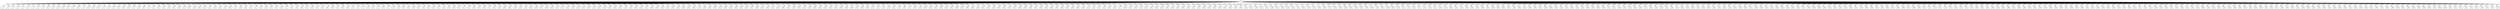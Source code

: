 digraph graphname {
0;
1;
2;
3;
4;
5;
6;
7;
8;
9;
10;
11;
12;
13;
14;
15;
16;
17;
18;
19;
20;
21;
22;
23;
24;
25;
26;
27;
28;
29;
30;
31;
32;
33;
34;
35;
36;
37;
38;
39;
40;
41;
42;
43;
44;
45;
46;
47;
48;
49;
50;
51;
52;
53;
54;
55;
56;
57;
58;
59;
60;
61;
62;
63;
64;
65;
66;
67;
68;
69;
70;
71;
72;
73;
74;
75;
76;
77;
78;
79;
80;
81;
82;
83;
84;
85;
86;
87;
88;
89;
90;
91;
92;
93;
94;
95;
96;
97;
98;
99;
100;
101;
102;
103;
104;
105;
106;
107;
108;
109;
110;
111;
112;
113;
114;
115;
116;
117;
118;
119;
120;
121;
122;
123;
124;
125;
126;
127;
128;
129;
130;
131;
132;
133;
134;
135;
136;
137;
138;
139;
140;
141;
142;
143;
144;
145;
146;
147;
148;
149;
150;
151;
152;
153;
154;
155;
156;
157;
158;
159;
160;
161;
162;
163;
164;
165;
166;
167;
168;
169;
170;
171;
172;
173;
174;
175;
176;
177;
178;
179;
180;
181;
182;
183;
184;
185;
186;
187;
188;
189;
190;
191;
192;
193;
194;
195;
196;
197;
198;
199;
200;
201;
202;
203;
204;
205;
206;
207;
208;
209;
210;
211;
212;
213;
214;
215;
216;
217;
218;
219;
220;
221;
222;
223;
224;
225;
226;
227;
228;
229;
230;
231;
232;
233;
234;
235;
236;
237;
238;
239;
240;
241;
242;
243;
244;
245;
246;
247;
248;
249;
250;
251;
252;
253;
254;
255;
256;
257;
258;
259;
260;
261;
262;
263;
264;
265;
266;
267;
268;
269;
270;
271;
272;
273;
274;
275;
276;
277;
278;
279;
280;
281;
282;
283;
284;
285;
286;
287;
288;
289;
290;
291;
292;
293;
294;
295;
296;
297;
298;
299;
300;
301;
302;
303;
304;
305;
306;
307;
308;
309;
310;
311;
312;
313;
314;
315;
316;
317;
318;
319;
320;
321;
322;
323;
324;
325;
326;
327;
328;
329;
330;
331;
332;
333;
334;
335;
336;
337;
338;
339;
340;
341;
342;
343;
344;
345;
346;
347;
348;
349;
350;
351;
352;
353;
354;
355;
356;
357;
358;
359;
360;
361;
362;
363;
364;
365;
366;
367;
368;
369;
370;
371;
372;
373;
374;
375;
376;
377;
378;
379;
380;
381;
382;
383;
384;
385;
386;
387;
388;
389;
390;
391;
392;
393;
394;
395;
396;
397;
398;
399;
400;
401;
402;
403;
404;
405;
406;
407;
408;
409;
410;
411;
412;
413;
414;
415;
416;
417;
418;
419;
420;
421;
422;
423;
424;
425;
426;
427;
428;
429;
430;
431;
432;
433;
434;
435;
436;
437;
438;
439;
440;
441;
442;
443;
444;
445;
446;
447;
448;
449;
450;
451;
452;
453;
454;
455;
456;
457;
458;
459;
460;
461;
462;
463;
464;
465;
466;
467;
468;
469;
470;
471;
472;
473;
474;
475;
476;
477;
478;
479;
0 -> 1  [weight="212.0", label="212.0"];
0 -> 2  [weight="217.0", label="217.0"];
0 -> 3  [weight="220.0", label="220.0"];
0 -> 4  [weight="221.0", label="221.0"];
0 -> 5  [weight="214.0", label="214.0"];
0 -> 6  [weight="212.0", label="212.0"];
0 -> 7  [weight="219.0", label="219.0"];
0 -> 8  [weight="219.0", label="219.0"];
0 -> 9  [weight="220.0", label="220.0"];
0 -> 10  [weight="209.0", label="209.0"];
0 -> 11  [weight="214.0", label="214.0"];
0 -> 12  [weight="213.0", label="213.0"];
0 -> 13  [weight="218.0", label="218.0"];
0 -> 14  [weight="221.0", label="221.0"];
0 -> 15  [weight="702.0", label="702.0"];
0 -> 16  [weight="706.0", label="706.0"];
0 -> 17  [weight="725.0", label="725.0"];
0 -> 18  [weight="714.0", label="714.0"];
0 -> 19  [weight="715.0", label="715.0"];
0 -> 20  [weight="715.0", label="715.0"];
0 -> 21  [weight="712.0", label="712.0"];
0 -> 22  [weight="753.0", label="753.0"];
0 -> 23  [weight="714.0", label="714.0"];
0 -> 24  [weight="709.0", label="709.0"];
0 -> 25  [weight="698.0", label="698.0"];
0 -> 26  [weight="746.0", label="746.0"];
0 -> 27  [weight="700.0", label="700.0"];
0 -> 28  [weight="710.0", label="710.0"];
0 -> 29  [weight="713.0", label="713.0"];
0 -> 30  [weight="1317.0", label="1317.0"];
0 -> 31  [weight="1318.0", label="1318.0"];
0 -> 32  [weight="1324.0", label="1324.0"];
0 -> 33  [weight="1329.0", label="1329.0"];
0 -> 34  [weight="1327.0", label="1327.0"];
0 -> 35  [weight="1316.0", label="1316.0"];
0 -> 36  [weight="1322.0", label="1322.0"];
0 -> 37  [weight="1321.0", label="1321.0"];
0 -> 38  [weight="1327.0", label="1327.0"];
0 -> 39  [weight="1322.0", label="1322.0"];
0 -> 40  [weight="1311.0", label="1311.0"];
0 -> 41  [weight="1318.0", label="1318.0"];
0 -> 42  [weight="1317.0", label="1317.0"];
0 -> 43  [weight="1320.0", label="1320.0"];
0 -> 44  [weight="1322.0", label="1322.0"];
0 -> 45  [weight="1307.0", label="1307.0"];
0 -> 46  [weight="1306.0", label="1306.0"];
0 -> 47  [weight="1308.0", label="1308.0"];
0 -> 48  [weight="1308.0", label="1308.0"];
0 -> 49  [weight="1311.0", label="1311.0"];
0 -> 50  [weight="1303.0", label="1303.0"];
0 -> 51  [weight="1310.0", label="1310.0"];
0 -> 52  [weight="1318.0", label="1318.0"];
0 -> 53  [weight="1318.0", label="1318.0"];
0 -> 54  [weight="1314.0", label="1314.0"];
0 -> 55  [weight="1297.0", label="1297.0"];
0 -> 56  [weight="1303.0", label="1303.0"];
0 -> 57  [weight="1307.0", label="1307.0"];
0 -> 58  [weight="1306.0", label="1306.0"];
0 -> 59  [weight="1319.0", label="1319.0"];
0 -> 60  [weight="1306.0", label="1306.0"];
0 -> 61  [weight="1310.0", label="1310.0"];
0 -> 62  [weight="1313.0", label="1313.0"];
0 -> 63  [weight="1312.0", label="1312.0"];
0 -> 64  [weight="1311.0", label="1311.0"];
0 -> 65  [weight="1308.0", label="1308.0"];
0 -> 66  [weight="1309.0", label="1309.0"];
0 -> 67  [weight="1309.0", label="1309.0"];
0 -> 68  [weight="1316.0", label="1316.0"];
0 -> 69  [weight="1312.0", label="1312.0"];
0 -> 70  [weight="1303.0", label="1303.0"];
0 -> 71  [weight="1307.0", label="1307.0"];
0 -> 72  [weight="1308.0", label="1308.0"];
0 -> 73  [weight="1313.0", label="1313.0"];
0 -> 74  [weight="1309.0", label="1309.0"];
0 -> 75  [weight="1294.0", label="1294.0"];
0 -> 76  [weight="1299.0", label="1299.0"];
0 -> 77  [weight="1305.0", label="1305.0"];
0 -> 78  [weight="1309.0", label="1309.0"];
0 -> 79  [weight="1303.0", label="1303.0"];
0 -> 80  [weight="1292.0", label="1292.0"];
0 -> 81  [weight="1296.0", label="1296.0"];
0 -> 82  [weight="1296.0", label="1296.0"];
0 -> 83  [weight="1302.0", label="1302.0"];
0 -> 84  [weight="1311.0", label="1311.0"];
0 -> 85  [weight="1289.0", label="1289.0"];
0 -> 86  [weight="1294.0", label="1294.0"];
0 -> 87  [weight="1296.0", label="1296.0"];
0 -> 88  [weight="1292.0", label="1292.0"];
0 -> 89  [weight="1299.0", label="1299.0"];
0 -> 90  [weight="1316.0", label="1316.0"];
0 -> 91  [weight="1317.0", label="1317.0"];
0 -> 92  [weight="1321.0", label="1321.0"];
0 -> 93  [weight="1322.0", label="1322.0"];
0 -> 94  [weight="1326.0", label="1326.0"];
0 -> 95  [weight="1315.0", label="1315.0"];
0 -> 96  [weight="1316.0", label="1316.0"];
0 -> 97  [weight="1321.0", label="1321.0"];
0 -> 98  [weight="1326.0", label="1326.0"];
0 -> 99  [weight="1324.0", label="1324.0"];
0 -> 100  [weight="1318.0", label="1318.0"];
0 -> 101  [weight="1313.0", label="1313.0"];
0 -> 102  [weight="1316.0", label="1316.0"];
0 -> 103  [weight="1317.0", label="1317.0"];
0 -> 104  [weight="1320.0", label="1320.0"];
0 -> 105  [weight="1301.0", label="1301.0"];
0 -> 106  [weight="1305.0", label="1305.0"];
0 -> 107  [weight="1305.0", label="1305.0"];
0 -> 108  [weight="1307.0", label="1307.0"];
0 -> 109  [weight="1309.0", label="1309.0"];
0 -> 110  [weight="1300.0", label="1300.0"];
0 -> 111  [weight="1303.0", label="1303.0"];
0 -> 112  [weight="1306.0", label="1306.0"];
0 -> 113  [weight="1312.0", label="1312.0"];
0 -> 114  [weight="1308.0", label="1308.0"];
0 -> 115  [weight="1296.0", label="1296.0"];
0 -> 116  [weight="1295.0", label="1295.0"];
0 -> 117  [weight="1305.0", label="1305.0"];
0 -> 118  [weight="1302.0", label="1302.0"];
0 -> 119  [weight="1302.0", label="1302.0"];
0 -> 120  [weight="1307.0", label="1307.0"];
0 -> 121  [weight="1312.0", label="1312.0"];
0 -> 122  [weight="1309.0", label="1309.0"];
0 -> 123  [weight="1312.0", label="1312.0"];
0 -> 124  [weight="1319.0", label="1319.0"];
0 -> 125  [weight="1307.0", label="1307.0"];
0 -> 126  [weight="1311.0", label="1311.0"];
0 -> 127  [weight="1314.0", label="1314.0"];
0 -> 128  [weight="1316.0", label="1316.0"];
0 -> 129  [weight="1315.0", label="1315.0"];
0 -> 130  [weight="1303.0", label="1303.0"];
0 -> 131  [weight="1300.0", label="1300.0"];
0 -> 132  [weight="1307.0", label="1307.0"];
0 -> 133  [weight="1310.0", label="1310.0"];
0 -> 134  [weight="1308.0", label="1308.0"];
0 -> 135  [weight="1296.0", label="1296.0"];
0 -> 136  [weight="1294.0", label="1294.0"];
0 -> 137  [weight="1297.0", label="1297.0"];
0 -> 138  [weight="1296.0", label="1296.0"];
0 -> 139  [weight="1300.0", label="1300.0"];
0 -> 140  [weight="1289.0", label="1289.0"];
0 -> 141  [weight="1289.0", label="1289.0"];
0 -> 142  [weight="1293.0", label="1293.0"];
0 -> 143  [weight="1299.0", label="1299.0"];
0 -> 144  [weight="1301.0", label="1301.0"];
0 -> 145  [weight="1286.0", label="1286.0"];
0 -> 146  [weight="1290.0", label="1290.0"];
0 -> 147  [weight="1288.0", label="1288.0"];
0 -> 148  [weight="1296.0", label="1296.0"];
0 -> 149  [weight="1292.0", label="1292.0"];
0 -> 150  [weight="1320.0", label="1320.0"];
0 -> 151  [weight="1317.0", label="1317.0"];
0 -> 152  [weight="1327.0", label="1327.0"];
0 -> 153  [weight="1320.0", label="1320.0"];
0 -> 154  [weight="1325.0", label="1325.0"];
0 -> 155  [weight="1314.0", label="1314.0"];
0 -> 156  [weight="1318.0", label="1318.0"];
0 -> 157  [weight="1318.0", label="1318.0"];
0 -> 158  [weight="1326.0", label="1326.0"];
0 -> 159  [weight="1332.0", label="1332.0"];
0 -> 160  [weight="1314.0", label="1314.0"];
0 -> 161  [weight="1313.0", label="1313.0"];
0 -> 162  [weight="1318.0", label="1318.0"];
0 -> 163  [weight="1319.0", label="1319.0"];
0 -> 164  [weight="1323.0", label="1323.0"];
0 -> 165  [weight="1301.0", label="1301.0"];
0 -> 166  [weight="1304.0", label="1304.0"];
0 -> 167  [weight="1307.0", label="1307.0"];
0 -> 168  [weight="1304.0", label="1304.0"];
0 -> 169  [weight="1309.0", label="1309.0"];
0 -> 170  [weight="1302.0", label="1302.0"];
0 -> 171  [weight="1306.0", label="1306.0"];
0 -> 172  [weight="1307.0", label="1307.0"];
0 -> 173  [weight="1302.0", label="1302.0"];
0 -> 174  [weight="1313.0", label="1313.0"];
0 -> 175  [weight="1299.0", label="1299.0"];
0 -> 176  [weight="1302.0", label="1302.0"];
0 -> 177  [weight="1301.0", label="1301.0"];
0 -> 178  [weight="1307.0", label="1307.0"];
0 -> 179  [weight="1307.0", label="1307.0"];
0 -> 180  [weight="1310.0", label="1310.0"];
0 -> 181  [weight="1310.0", label="1310.0"];
0 -> 182  [weight="1314.0", label="1314.0"];
0 -> 183  [weight="1319.0", label="1319.0"];
0 -> 184  [weight="1328.0", label="1328.0"];
0 -> 185  [weight="1305.0", label="1305.0"];
0 -> 186  [weight="1306.0", label="1306.0"];
0 -> 187  [weight="1309.0", label="1309.0"];
0 -> 188  [weight="1315.0", label="1315.0"];
0 -> 189  [weight="1315.0", label="1315.0"];
0 -> 190  [weight="1302.0", label="1302.0"];
0 -> 191  [weight="1306.0", label="1306.0"];
0 -> 192  [weight="1306.0", label="1306.0"];
0 -> 193  [weight="1312.0", label="1312.0"];
0 -> 194  [weight="1308.0", label="1308.0"];
0 -> 195  [weight="1295.0", label="1295.0"];
0 -> 196  [weight="1293.0", label="1293.0"];
0 -> 197  [weight="1298.0", label="1298.0"];
0 -> 198  [weight="1296.0", label="1296.0"];
0 -> 199  [weight="1303.0", label="1303.0"];
0 -> 200  [weight="1291.0", label="1291.0"];
0 -> 201  [weight="1292.0", label="1292.0"];
0 -> 202  [weight="1295.0", label="1295.0"];
0 -> 203  [weight="1307.0", label="1307.0"];
0 -> 204  [weight="1298.0", label="1298.0"];
0 -> 205  [weight="1286.0", label="1286.0"];
0 -> 206  [weight="1291.0", label="1291.0"];
0 -> 207  [weight="1294.0", label="1294.0"];
0 -> 208  [weight="1294.0", label="1294.0"];
0 -> 209  [weight="1298.0", label="1298.0"];
0 -> 210  [weight="1320.0", label="1320.0"];
0 -> 211  [weight="1324.0", label="1324.0"];
0 -> 212  [weight="1322.0", label="1322.0"];
0 -> 213  [weight="1319.0", label="1319.0"];
0 -> 214  [weight="1323.0", label="1323.0"];
0 -> 215  [weight="1317.0", label="1317.0"];
0 -> 216  [weight="1317.0", label="1317.0"];
0 -> 217  [weight="1328.0", label="1328.0"];
0 -> 218  [weight="1322.0", label="1322.0"];
0 -> 219  [weight="1343.0", label="1343.0"];
0 -> 220  [weight="1308.0", label="1308.0"];
0 -> 221  [weight="1314.0", label="1314.0"];
0 -> 222  [weight="1316.0", label="1316.0"];
0 -> 223  [weight="1319.0", label="1319.0"];
0 -> 224  [weight="1322.0", label="1322.0"];
0 -> 225  [weight="1309.0", label="1309.0"];
0 -> 226  [weight="1307.0", label="1307.0"];
0 -> 227  [weight="1304.0", label="1304.0"];
0 -> 228  [weight="1308.0", label="1308.0"];
0 -> 229  [weight="1311.0", label="1311.0"];
0 -> 230  [weight="1301.0", label="1301.0"];
0 -> 231  [weight="1303.0", label="1303.0"];
0 -> 232  [weight="1302.0", label="1302.0"];
0 -> 233  [weight="1312.0", label="1312.0"];
0 -> 234  [weight="1308.0", label="1308.0"];
0 -> 235  [weight="1295.0", label="1295.0"];
0 -> 236  [weight="1301.0", label="1301.0"];
0 -> 237  [weight="1300.0", label="1300.0"];
0 -> 238  [weight="1303.0", label="1303.0"];
0 -> 239  [weight="1309.0", label="1309.0"];
0 -> 240  [weight="115.0", label="115.0"];
0 -> 241  [weight="215.0", label="215.0"];
0 -> 242  [weight="215.0", label="215.0"];
0 -> 243  [weight="224.0", label="224.0"];
0 -> 244  [weight="221.0", label="221.0"];
0 -> 245  [weight="209.0", label="209.0"];
0 -> 246  [weight="217.0", label="217.0"];
0 -> 247  [weight="220.0", label="220.0"];
0 -> 248  [weight="214.0", label="214.0"];
0 -> 249  [weight="215.0", label="215.0"];
0 -> 250  [weight="216.0", label="216.0"];
0 -> 251  [weight="211.0", label="211.0"];
0 -> 252  [weight="211.0", label="211.0"];
0 -> 253  [weight="213.0", label="213.0"];
0 -> 254  [weight="212.0", label="212.0"];
0 -> 255  [weight="707.0", label="707.0"];
0 -> 256  [weight="702.0", label="702.0"];
0 -> 257  [weight="723.0", label="723.0"];
0 -> 258  [weight="721.0", label="721.0"];
0 -> 259  [weight="728.0", label="728.0"];
0 -> 260  [weight="708.0", label="708.0"];
0 -> 261  [weight="758.0", label="758.0"];
0 -> 262  [weight="713.0", label="713.0"];
0 -> 263  [weight="705.0", label="705.0"];
0 -> 264  [weight="709.0", label="709.0"];
0 -> 265  [weight="722.0", label="722.0"];
0 -> 266  [weight="699.0", label="699.0"];
0 -> 267  [weight="702.0", label="702.0"];
0 -> 268  [weight="701.0", label="701.0"];
0 -> 269  [weight="709.0", label="709.0"];
0 -> 270  [weight="1316.0", label="1316.0"];
0 -> 271  [weight="1318.0", label="1318.0"];
0 -> 272  [weight="1321.0", label="1321.0"];
0 -> 273  [weight="1324.0", label="1324.0"];
0 -> 274  [weight="1327.0", label="1327.0"];
0 -> 275  [weight="1319.0", label="1319.0"];
0 -> 276  [weight="1320.0", label="1320.0"];
0 -> 277  [weight="1321.0", label="1321.0"];
0 -> 278  [weight="1323.0", label="1323.0"];
0 -> 279  [weight="1325.0", label="1325.0"];
0 -> 280  [weight="1313.0", label="1313.0"];
0 -> 281  [weight="1316.0", label="1316.0"];
0 -> 282  [weight="1317.0", label="1317.0"];
0 -> 283  [weight="1319.0", label="1319.0"];
0 -> 284  [weight="1319.0", label="1319.0"];
0 -> 285  [weight="1305.0", label="1305.0"];
0 -> 286  [weight="1305.0", label="1305.0"];
0 -> 287  [weight="1308.0", label="1308.0"];
0 -> 288  [weight="1314.0", label="1314.0"];
0 -> 289  [weight="1320.0", label="1320.0"];
0 -> 290  [weight="1305.0", label="1305.0"];
0 -> 291  [weight="1305.0", label="1305.0"];
0 -> 292  [weight="1308.0", label="1308.0"];
0 -> 293  [weight="1314.0", label="1314.0"];
0 -> 294  [weight="1316.0", label="1316.0"];
0 -> 295  [weight="1300.0", label="1300.0"];
0 -> 296  [weight="1299.0", label="1299.0"];
0 -> 297  [weight="1303.0", label="1303.0"];
0 -> 298  [weight="1306.0", label="1306.0"];
0 -> 299  [weight="1311.0", label="1311.0"];
0 -> 300  [weight="1310.0", label="1310.0"];
0 -> 301  [weight="1310.0", label="1310.0"];
0 -> 302  [weight="1309.0", label="1309.0"];
0 -> 303  [weight="1311.0", label="1311.0"];
0 -> 304  [weight="1318.0", label="1318.0"];
0 -> 305  [weight="1306.0", label="1306.0"];
0 -> 306  [weight="1308.0", label="1308.0"];
0 -> 307  [weight="1308.0", label="1308.0"];
0 -> 308  [weight="1312.0", label="1312.0"];
0 -> 309  [weight="1312.0", label="1312.0"];
0 -> 310  [weight="1299.0", label="1299.0"];
0 -> 311  [weight="1303.0", label="1303.0"];
0 -> 312  [weight="1307.0", label="1307.0"];
0 -> 313  [weight="1309.0", label="1309.0"];
0 -> 314  [weight="1314.0", label="1314.0"];
0 -> 315  [weight="1293.0", label="1293.0"];
0 -> 316  [weight="1296.0", label="1296.0"];
0 -> 317  [weight="1300.0", label="1300.0"];
0 -> 318  [weight="1295.0", label="1295.0"];
0 -> 319  [weight="1309.0", label="1309.0"];
0 -> 320  [weight="1296.0", label="1296.0"];
0 -> 321  [weight="1299.0", label="1299.0"];
0 -> 322  [weight="1299.0", label="1299.0"];
0 -> 323  [weight="1303.0", label="1303.0"];
0 -> 324  [weight="1304.0", label="1304.0"];
0 -> 325  [weight="1289.0", label="1289.0"];
0 -> 326  [weight="1293.0", label="1293.0"];
0 -> 327  [weight="1306.0", label="1306.0"];
0 -> 328  [weight="1300.0", label="1300.0"];
0 -> 329  [weight="1299.0", label="1299.0"];
0 -> 330  [weight="1318.0", label="1318.0"];
0 -> 331  [weight="1320.0", label="1320.0"];
0 -> 332  [weight="1318.0", label="1318.0"];
0 -> 333  [weight="1320.0", label="1320.0"];
0 -> 334  [weight="1327.0", label="1327.0"];
0 -> 335  [weight="1315.0", label="1315.0"];
0 -> 336  [weight="1319.0", label="1319.0"];
0 -> 337  [weight="1317.0", label="1317.0"];
0 -> 338  [weight="1324.0", label="1324.0"];
0 -> 339  [weight="1322.0", label="1322.0"];
0 -> 340  [weight="1311.0", label="1311.0"];
0 -> 341  [weight="1317.0", label="1317.0"];
0 -> 342  [weight="1315.0", label="1315.0"];
0 -> 343  [weight="1318.0", label="1318.0"];
0 -> 344  [weight="1320.0", label="1320.0"];
0 -> 345  [weight="1302.0", label="1302.0"];
0 -> 346  [weight="1305.0", label="1305.0"];
0 -> 347  [weight="1306.0", label="1306.0"];
0 -> 348  [weight="1304.0", label="1304.0"];
0 -> 349  [weight="1306.0", label="1306.0"];
0 -> 350  [weight="1300.0", label="1300.0"];
0 -> 351  [weight="1307.0", label="1307.0"];
0 -> 352  [weight="1300.0", label="1300.0"];
0 -> 353  [weight="1308.0", label="1308.0"];
0 -> 354  [weight="1305.0", label="1305.0"];
0 -> 355  [weight="1294.0", label="1294.0"];
0 -> 356  [weight="1299.0", label="1299.0"];
0 -> 357  [weight="1303.0", label="1303.0"];
0 -> 358  [weight="1303.0", label="1303.0"];
0 -> 359  [weight="1305.0", label="1305.0"];
0 -> 360  [weight="1309.0", label="1309.0"];
0 -> 361  [weight="1309.0", label="1309.0"];
0 -> 362  [weight="1311.0", label="1311.0"];
0 -> 363  [weight="1313.0", label="1313.0"];
0 -> 364  [weight="1315.0", label="1315.0"];
0 -> 365  [weight="1305.0", label="1305.0"];
0 -> 366  [weight="1309.0", label="1309.0"];
0 -> 367  [weight="1314.0", label="1314.0"];
0 -> 368  [weight="1315.0", label="1315.0"];
0 -> 369  [weight="1316.0", label="1316.0"];
0 -> 370  [weight="1303.0", label="1303.0"];
0 -> 371  [weight="1305.0", label="1305.0"];
0 -> 372  [weight="1305.0", label="1305.0"];
0 -> 373  [weight="1309.0", label="1309.0"];
0 -> 374  [weight="1309.0", label="1309.0"];
0 -> 375  [weight="1290.0", label="1290.0"];
0 -> 376  [weight="1293.0", label="1293.0"];
0 -> 377  [weight="1293.0", label="1293.0"];
0 -> 378  [weight="1296.0", label="1296.0"];
0 -> 379  [weight="1300.0", label="1300.0"];
0 -> 380  [weight="1291.0", label="1291.0"];
0 -> 381  [weight="1296.0", label="1296.0"];
0 -> 382  [weight="1300.0", label="1300.0"];
0 -> 383  [weight="1297.0", label="1297.0"];
0 -> 384  [weight="1299.0", label="1299.0"];
0 -> 385  [weight="1286.0", label="1286.0"];
0 -> 386  [weight="1284.0", label="1284.0"];
0 -> 387  [weight="1291.0", label="1291.0"];
0 -> 388  [weight="1299.0", label="1299.0"];
0 -> 389  [weight="1295.0", label="1295.0"];
0 -> 390  [weight="1314.0", label="1314.0"];
0 -> 391  [weight="1317.0", label="1317.0"];
0 -> 392  [weight="1323.0", label="1323.0"];
0 -> 393  [weight="1323.0", label="1323.0"];
0 -> 394  [weight="1324.0", label="1324.0"];
0 -> 395  [weight="1315.0", label="1315.0"];
0 -> 396  [weight="1316.0", label="1316.0"];
0 -> 397  [weight="1320.0", label="1320.0"];
0 -> 398  [weight="1323.0", label="1323.0"];
0 -> 399  [weight="1326.0", label="1326.0"];
0 -> 400  [weight="1308.0", label="1308.0"];
0 -> 401  [weight="1316.0", label="1316.0"];
0 -> 402  [weight="1316.0", label="1316.0"];
0 -> 403  [weight="1321.0", label="1321.0"];
0 -> 404  [weight="1321.0", label="1321.0"];
0 -> 405  [weight="1307.0", label="1307.0"];
0 -> 406  [weight="1300.0", label="1300.0"];
0 -> 407  [weight="1308.0", label="1308.0"];
0 -> 408  [weight="1306.0", label="1306.0"];
0 -> 409  [weight="1312.0", label="1312.0"];
0 -> 410  [weight="1301.0", label="1301.0"];
0 -> 411  [weight="1302.0", label="1302.0"];
0 -> 412  [weight="1305.0", label="1305.0"];
0 -> 413  [weight="1307.0", label="1307.0"];
0 -> 414  [weight="1308.0", label="1308.0"];
0 -> 415  [weight="1302.0", label="1302.0"];
0 -> 416  [weight="1303.0", label="1303.0"];
0 -> 417  [weight="1306.0", label="1306.0"];
0 -> 418  [weight="1304.0", label="1304.0"];
0 -> 419  [weight="1308.0", label="1308.0"];
0 -> 420  [weight="1313.0", label="1313.0"];
0 -> 421  [weight="1308.0", label="1308.0"];
0 -> 422  [weight="1318.0", label="1318.0"];
0 -> 423  [weight="1314.0", label="1314.0"];
0 -> 424  [weight="1314.0", label="1314.0"];
0 -> 425  [weight="1303.0", label="1303.0"];
0 -> 426  [weight="1307.0", label="1307.0"];
0 -> 427  [weight="1315.0", label="1315.0"];
0 -> 428  [weight="1313.0", label="1313.0"];
0 -> 429  [weight="1316.0", label="1316.0"];
0 -> 430  [weight="1305.0", label="1305.0"];
0 -> 431  [weight="1308.0", label="1308.0"];
0 -> 432  [weight="1308.0", label="1308.0"];
0 -> 433  [weight="1309.0", label="1309.0"];
0 -> 434  [weight="1311.0", label="1311.0"];
0 -> 435  [weight="1291.0", label="1291.0"];
0 -> 436  [weight="1295.0", label="1295.0"];
0 -> 437  [weight="1296.0", label="1296.0"];
0 -> 438  [weight="1301.0", label="1301.0"];
0 -> 439  [weight="1298.0", label="1298.0"];
0 -> 440  [weight="1291.0", label="1291.0"];
0 -> 441  [weight="1294.0", label="1294.0"];
0 -> 442  [weight="1298.0", label="1298.0"];
0 -> 443  [weight="1296.0", label="1296.0"];
0 -> 444  [weight="1300.0", label="1300.0"];
0 -> 445  [weight="1286.0", label="1286.0"];
0 -> 446  [weight="1288.0", label="1288.0"];
0 -> 447  [weight="1294.0", label="1294.0"];
0 -> 448  [weight="1295.0", label="1295.0"];
0 -> 449  [weight="1301.0", label="1301.0"];
0 -> 450  [weight="1316.0", label="1316.0"];
0 -> 451  [weight="1324.0", label="1324.0"];
0 -> 452  [weight="1320.0", label="1320.0"];
0 -> 453  [weight="1326.0", label="1326.0"];
0 -> 454  [weight="1330.0", label="1330.0"];
0 -> 455  [weight="1313.0", label="1313.0"];
0 -> 456  [weight="1319.0", label="1319.0"];
0 -> 457  [weight="1321.0", label="1321.0"];
0 -> 458  [weight="1321.0", label="1321.0"];
0 -> 459  [weight="1326.0", label="1326.0"];
0 -> 460  [weight="1315.0", label="1315.0"];
0 -> 461  [weight="1317.0", label="1317.0"];
0 -> 462  [weight="1319.0", label="1319.0"];
0 -> 463  [weight="1324.0", label="1324.0"];
0 -> 464  [weight="1319.0", label="1319.0"];
0 -> 465  [weight="1302.0", label="1302.0"];
0 -> 466  [weight="1308.0", label="1308.0"];
0 -> 467  [weight="1306.0", label="1306.0"];
0 -> 468  [weight="1311.0", label="1311.0"];
0 -> 469  [weight="1306.0", label="1306.0"];
0 -> 470  [weight="1305.0", label="1305.0"];
0 -> 471  [weight="1303.0", label="1303.0"];
0 -> 472  [weight="1310.0", label="1310.0"];
0 -> 473  [weight="1309.0", label="1309.0"];
0 -> 474  [weight="1309.0", label="1309.0"];
0 -> 475  [weight="1293.0", label="1293.0"];
0 -> 476  [weight="1301.0", label="1301.0"];
0 -> 477  [weight="1303.0", label="1303.0"];
0 -> 478  [weight="1308.0", label="1308.0"];
0 -> 479  [weight="1305.0", label="1305.0"];
}
